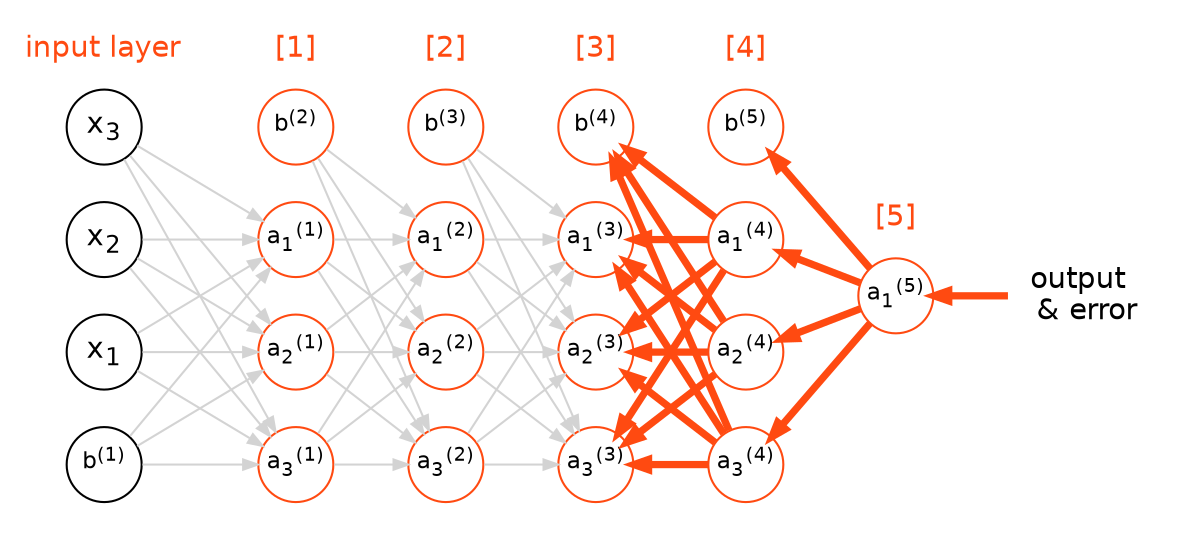 digraph G {
        graph [fontname = "helvetica", splines=line];
        node [fontname = "helvetica"];
        edge [fontname = "helvetica", color=lightgrey arrowsize=.7];
        rankdir=LR
	splines=line
        
        node [fixedsize=true, label=""];

        subgraph cluster_0 {
		color=white;
		node [style=solid,color=black, shape=circle,];
		x3 x2 x1 x0;
		x3[label=<x<SUB>3</SUB>>]
		x2[label=<x<SUB>2</SUB>>]
		x1[label=<x<SUB>1</SUB>>]
		x0[label=<b<SUP>(1)</SUP>>, fontsize=11]
		#label= <<font color="#FF4A11">Inputs</font>>
		label = <<font color="#FF4A11">input layer</font>>;
	}

	subgraph cluster_1 {
		color=white;
		node [style=solid,color="#FF4A11", shape=circle];
        a01 a11 a21 a31;
		a01[label=<b<SUP>(2)</SUP>>, fontsize=11]
		a11[label=<a<SUB>2</SUB><SUP>(1)</SUP>>, fontsize=11]
		a21[label=<a<SUB>3</SUB><SUP>(1)</SUP>>, fontsize=11]
		a31[label=<a<SUB>1</SUB><SUP>(1)</SUP>>, fontsize=11]
		label = <<font color="#FF4A11">[1]</font>>;
	}

	subgraph cluster_2 {
		color=white;
		node [style=solid,color="#FF4A11", shape=circle];
        a02 a12 a22 a32;
		a02[label=<b<SUP>(3)</SUP>>, fontsize=11]
		a12[label=<a<SUB>2</SUB><SUP>(2)</SUP>>, fontsize=11]
		a22[label=<a<SUB>3</SUB><SUP>(2)</SUP>>, fontsize=11]
		a32[label=<a<SUB>1</SUB><SUP>(2)</SUP>>, fontsize=11]
		label = <<font color="#FF4A11">[2]</font>>;
	}

	subgraph cluster_3 {
		color=white;
		node [style=solid,color="#FF4A11", shape=circle];
        a03 a13 a23 a33;
		a03[label=<b<SUP>(4)</SUP>>, fontsize=11]
		a13[label=<a<SUB>2</SUB><SUP>(3)</SUP>>, fontsize=11]
		a23[label=<a<SUB>3</SUB><SUP>(3)</SUP>>, fontsize=11]
		a33[label=<a<SUB>1</SUB><SUP>(3)</SUP>>, fontsize=11]
		#label= <<font color="#FF4A11">Output</font>>
		label=<<font color="#FF4A11">[3]</font>>;
	}
	
	subgraph cluster_4 {
		color=white;
		node [style=solid,color="#FF4A11", shape=circle];
        a04 a14 a24 a34;
		a04[label=<b<SUP>(5)</SUP>>, fontsize=11]
		a14[label=<a<SUB>1</SUB><SUP>(4)</SUP>>, fontsize=11]
		a24[label=<a<SUB>2</SUB><SUP>(4)</SUP>>, fontsize=11]
		a34[label=<a<SUB>3</SUB><SUP>(4)</SUP>>, fontsize=11]
		#label= <<font color="#FF4A11">Output</font>>
		label=<<font color="#FF4A11">[4]</font>>;
	}

	subgraph cluster_5 {
		color=white;
		node [style=solid,color="#FF4A11", shape=circle];
        a15;
		a15[label=<a<SUB>1</SUB><SUP>(5)</SUP>> fontsize=11]
        label=<<font color="#FF4A11">[5]</font>>;
	}

	subgraph cluster_6 {
		color=white;
		node [style=solid,color=transparent, shape=circle, fixedsize=true, width=1,];
		O;
		O[label="output \n & error"]
		#label= <<font color="#FF4A11">output</font>>
		#label="layer 3 (output layer)";
	}

        x0 ->a11#[label= <bias unit,<BR /> x<SUB>0</SUB>  = 1<BR /> <BR /><BR />> fontsize=11];
        x0 ->a21;
        x0 ->a31;
        
        x1 -> a11;
        x1 -> a21;
        x1 -> a31;
        
        x2 -> a11;
        x2 -> a21;
        x2 -> a31;
        
        x3 -> a11;
        x3 -> a21;
        x3 -> a31;
        
        a01 -> a12#[label= <bias unit> fontsize=11 color=transparent];
        a01 -> a22#[label= <bias unit> fontsize=11 color=transparent];
        a01 -> a32
        
        a11 -> a12;
        a11 -> a22;
        a11 -> a32;
        
        a21 -> a12;
        a21 -> a22;
        a21 -> a32;
    
        a31 -> a12;
        a31 -> a22;
        a31 -> a32;

        
        a02 -> a13#[label= <bias unit> fontsize=11 color=transparent];
        a02 -> a23#[label= <bias unit> fontsize=11 color=transparent];
        a02 -> a33#[label= <bias unit> fontsize=11 color=transparent];
        
        a12 -> a13#[color=transparent]
        a12 -> a23#[color=transparent]
        a12 -> a33#[color=transparent]
        
        a22 -> a13#[color=transparent]
        a22 -> a23#[color=transparent]
        a22 -> a33#[color=transparent]
        
        a32 -> a13#[color=transparent]
        a32 -> a23#[color=transparent]
        a32 -> a33#[color=transparent]
        
        #a03 -> a14#[label= <bias unit> fontsize=11 color=transparent];
        #a03 -> a24#[label= <bias unit> fontsize=11 color=transparent];
        #a03 -> a34#[label= <bias unit> fontsize=11 color=transparent];
        

        #a04 -> a15
        #a14 -> a15
        #a24 -> a15
        ##a34 -> a15

        #a15 -> O
        #backpropagation
        
        a03 -> a14[dir=back, color="#FF4A11", penwidth="3.5"]
        a03 -> a24[dir=back, color="#FF4A11", penwidth="3.5"]
        a03 -> a34[dir=back, color="#FF4A11", penwidth="3.5"]
        
        a13 -> a14[dir=back, color="#FF4A11", penwidth="3.5"]
        a13 -> a24[dir=back, color="#FF4A11", penwidth="3.5"]
        a13 -> a34[dir=back, color="#FF4A11", penwidth="3.5"]
    
        a23 -> a14[dir=back, color="#FF4A11", penwidth="3.5"]
        a23 -> a24[dir=back, color="#FF4A11", penwidth="3.5"]
        a23 -> a34[dir=back, color="#FF4A11", penwidth="3.5"]
    
        a33 -> a14[dir=back, color="#FF4A11", penwidth="3.5"]
        a33 -> a24[dir=back, color="#FF4A11", penwidth="3.5"]
        a33 -> a34[dir=back, color="#FF4A11", penwidth="3.5"]

        
        a04 -> a15[dir=back, color="#FF4A11", penwidth="3.5"]
        a14 -> a15[dir=back, color="#FF4A11", penwidth="3.5"]
        a24 -> a15[dir=back, color="#FF4A11", penwidth="3.5"]
        a34 -> a15[dir=back, color="#FF4A11", penwidth="3.5"]
        
        a15 -> O[dir=back, color="#FF4A11", penwidth="3.5"]
        
}